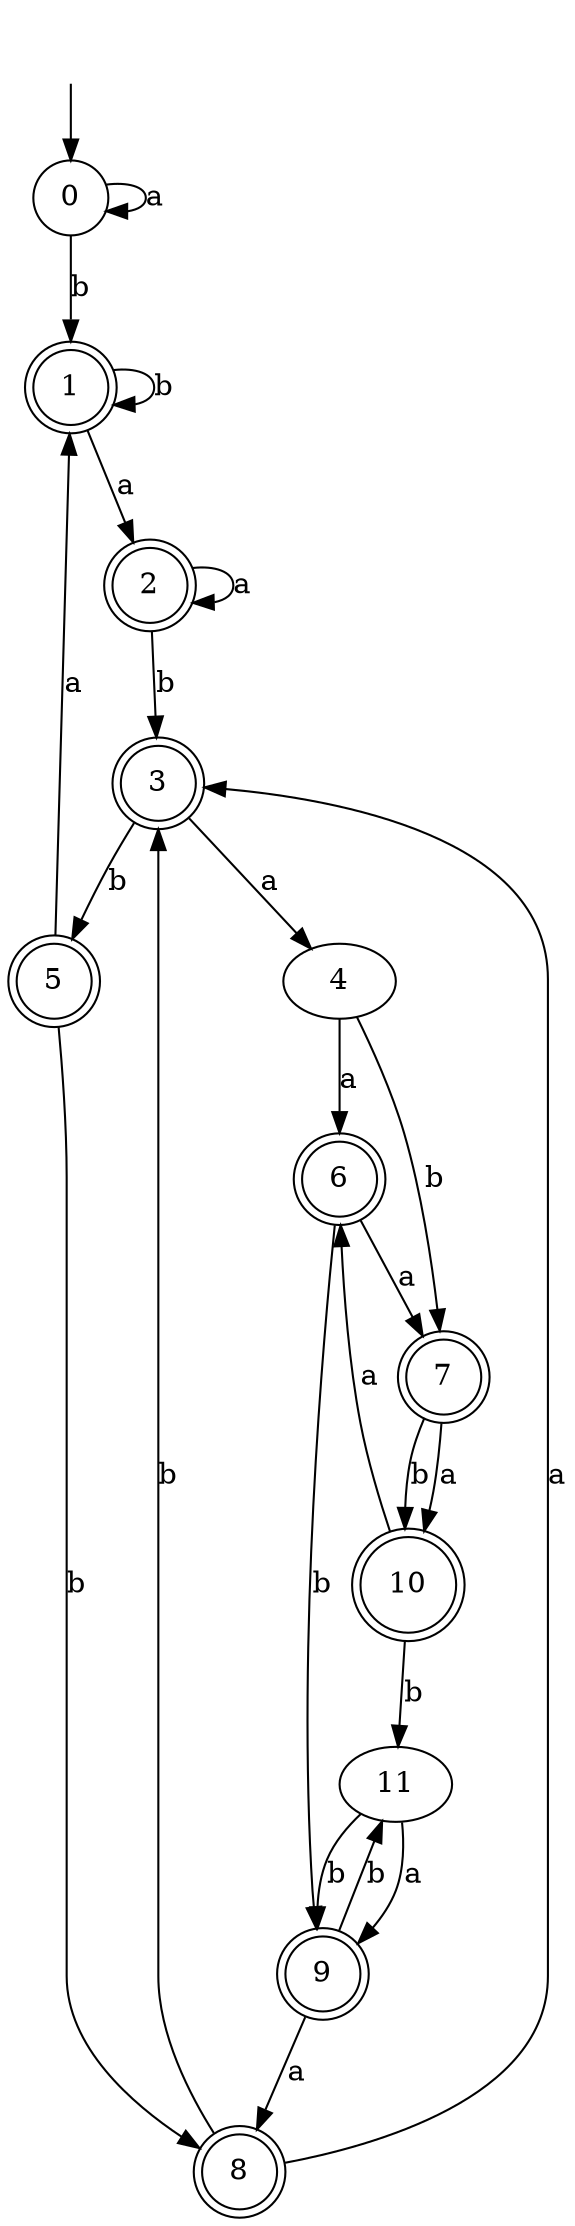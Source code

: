digraph RandomDFA {
  __start0 [label="", shape=none];
  __start0 -> 0 [label=""];
  0 [shape=circle]
  0 -> 0 [label="a"]
  0 -> 1 [label="b"]
  1 [shape=doublecircle]
  1 -> 2 [label="a"]
  1 -> 1 [label="b"]
  2 [shape=doublecircle]
  2 -> 2 [label="a"]
  2 -> 3 [label="b"]
  3 [shape=doublecircle]
  3 -> 4 [label="a"]
  3 -> 5 [label="b"]
  4
  4 -> 6 [label="a"]
  4 -> 7 [label="b"]
  5 [shape=doublecircle]
  5 -> 1 [label="a"]
  5 -> 8 [label="b"]
  6 [shape=doublecircle]
  6 -> 7 [label="a"]
  6 -> 9 [label="b"]
  7 [shape=doublecircle]
  7 -> 10 [label="a"]
  7 -> 10 [label="b"]
  8 [shape=doublecircle]
  8 -> 3 [label="a"]
  8 -> 3 [label="b"]
  9 [shape=doublecircle]
  9 -> 8 [label="a"]
  9 -> 11 [label="b"]
  10 [shape=doublecircle]
  10 -> 6 [label="a"]
  10 -> 11 [label="b"]
  11
  11 -> 9 [label="a"]
  11 -> 9 [label="b"]
}
